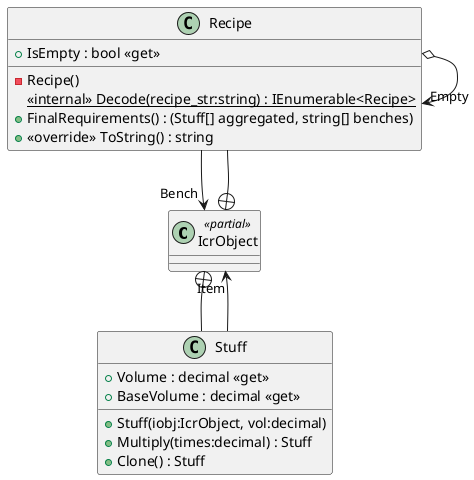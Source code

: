 @startuml
class IcrObject <<partial>> {
}
class Stuff {
    + Volume : decimal <<get>>
    + BaseVolume : decimal <<get>>
    + Stuff(iobj:IcrObject, vol:decimal)
    + Multiply(times:decimal) : Stuff
    + Clone() : Stuff
}
class Recipe {
    - Recipe()
    + IsEmpty : bool <<get>>
    {static} <<internal>> Decode(recipe_str:string) : IEnumerable<Recipe>
    + FinalRequirements() : (Stuff[] aggregated, string[] benches)
    + <<override>> ToString() : string
}
IcrObject +-- Stuff
Stuff --> "Item" IcrObject
IcrObject +-- Recipe
Recipe --> "Bench" IcrObject
Recipe o-> "Empty" Recipe
@enduml
